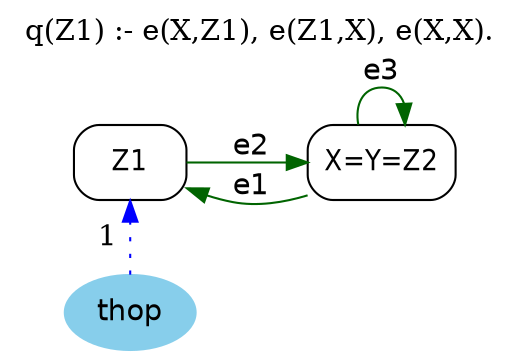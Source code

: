digraph G {
	graph [bb="0,0,210,164",
		label="q(Z1) :- e(X,Z1), e(Z1,X), e(X,X).",
		labelloc=t,
		lheight=0.21,
		lp="105,152.5",
		lwidth=2.69,
		rankdir=LR
	];
	node [label="\N"];
	Z1	 [fontname="Helvetica-Narrow",
		height=0.5,
		pos="45,90",
		shape=box,
		style=rounded,
		width=0.75];
	X	 [fontname="Helvetica-Narrow",
		height=0.5,
		label="X=Y=Z2",
		pos="159.6,90",
		shape=box,
		style=rounded,
		width=0.94444];
	Z1 -> X	 [color=darkgreen,
		fontname=helvetica,
		label=e2,
		lp="99.597,97.5",
		pos="e,125.23,90 72.158,90 84.94,90 100.52,90 114.97,90"];
	X -> Z1	 [color=darkgreen,
		fontname=helvetica,
		label=e1,
		lp="99.597,78.5",
		pos="e,72.052,76.924 125.26,73.927 114.56,70.674 102.66,68.831 91.597,71 88.34,71.639 85.022,72.506 81.735,73.521"];
	X -> X	 [color=darkgreen,
		fontname=helvetica,
		label=e3,
		lp="159.6,133.5",
		pos="e,170.45,108.15 148.74,108.15 147.07,117.54 150.69,126 159.6,126 165.02,126 168.49,122.86 169.99,118.28"];
	thop	 [color=skyblue,
		fillcolor=skyblue,
		fontname=helvetica,
		height=0.5,
		pos="45,18",
		shape=oval,
		style="filled,rounded",
		width=0.79437];
	thop -> Z1	 [color=blue,
		constraint=false,
		label=1,
		lp="34.5,54",
		pos="e,45,71.587 45,36.169 45,43.869 45,53.026 45,61.583",
		style=dotted];
}
